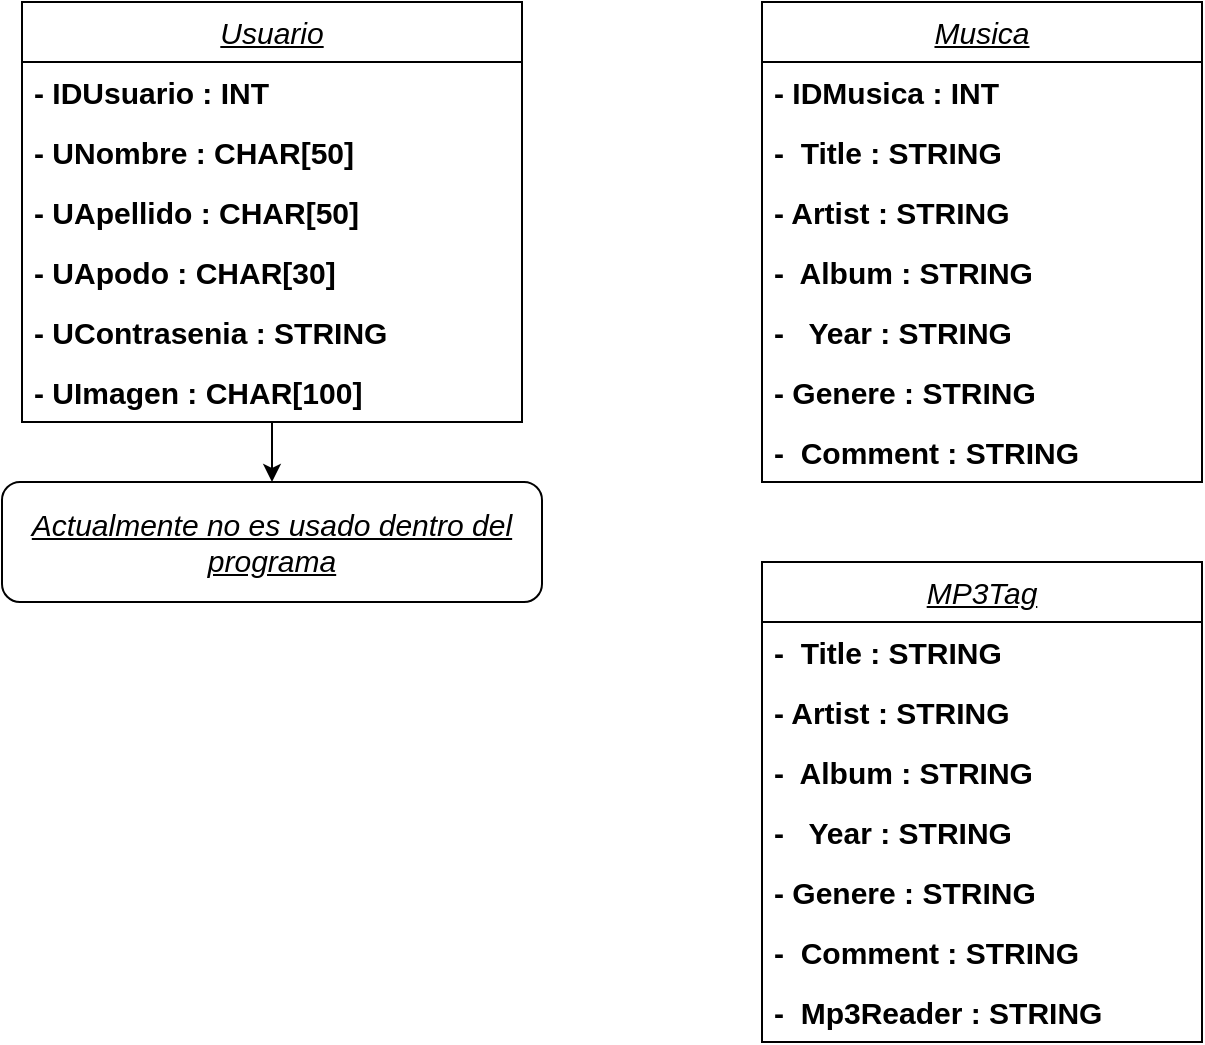 <mxfile version="21.0.10" type="github">
  <diagram name="Página-1" id="LNIsn7Z285M69_nVjDnf">
    <mxGraphModel dx="1372" dy="826" grid="1" gridSize="10" guides="1" tooltips="1" connect="1" arrows="1" fold="1" page="1" pageScale="1" pageWidth="827" pageHeight="1169" math="0" shadow="0">
      <root>
        <mxCell id="0" />
        <mxCell id="1" parent="0" />
        <mxCell id="DHTPwUgvfbfwdAhgoGfV-1" value="Musica" style="swimlane;fontStyle=6;childLayout=stackLayout;horizontal=1;startSize=30;horizontalStack=0;resizeParent=1;resizeParentMax=0;resizeLast=0;collapsible=1;marginBottom=0;whiteSpace=wrap;html=1;enumerate=0;fontSize=15;" parent="1" vertex="1">
          <mxGeometry x="480" y="40" width="220" height="240" as="geometry">
            <mxRectangle x="480" y="40" width="80" height="30" as="alternateBounds" />
          </mxGeometry>
        </mxCell>
        <mxCell id="DHTPwUgvfbfwdAhgoGfV-2" value="-&lt;span style=&quot;white-space: pre; font-size: 15px;&quot;&gt;	&lt;/span&gt;IDMusica : INT" style="text;strokeColor=none;fillColor=none;align=left;verticalAlign=middle;spacingLeft=4;spacingRight=4;overflow=hidden;points=[[0,0.5],[1,0.5]];portConstraint=eastwest;rotatable=0;whiteSpace=wrap;html=1;fontSize=15;fontStyle=1" parent="DHTPwUgvfbfwdAhgoGfV-1" vertex="1">
          <mxGeometry y="30" width="220" height="30" as="geometry" />
        </mxCell>
        <mxCell id="DHTPwUgvfbfwdAhgoGfV-3" value="-&lt;span style=&quot;&quot;&gt;	&lt;span style=&quot;white-space: pre;&quot;&gt;	&lt;/span&gt;&lt;/span&gt;Title : STRING" style="text;strokeColor=none;fillColor=none;align=left;verticalAlign=middle;spacingLeft=4;spacingRight=4;overflow=hidden;points=[[0,0.5],[1,0.5]];portConstraint=eastwest;rotatable=0;whiteSpace=wrap;html=1;fontSize=15;fontStyle=1" parent="DHTPwUgvfbfwdAhgoGfV-1" vertex="1">
          <mxGeometry y="60" width="220" height="30" as="geometry" />
        </mxCell>
        <mxCell id="DHTPwUgvfbfwdAhgoGfV-4" value="-&lt;span style=&quot;white-space: pre;&quot;&gt;	&lt;/span&gt;Artist : STRING" style="text;strokeColor=none;fillColor=none;align=left;verticalAlign=middle;spacingLeft=4;spacingRight=4;overflow=hidden;points=[[0,0.5],[1,0.5]];portConstraint=eastwest;rotatable=0;whiteSpace=wrap;html=1;fontSize=15;fontStyle=1" parent="DHTPwUgvfbfwdAhgoGfV-1" vertex="1">
          <mxGeometry y="90" width="220" height="30" as="geometry" />
        </mxCell>
        <object label="-&amp;nbsp;&lt;span style=&quot;white-space: pre;&quot;&gt;	&lt;/span&gt;Album : STRING" Album="" id="DHTPwUgvfbfwdAhgoGfV-16">
          <mxCell style="text;strokeColor=none;fillColor=none;align=left;verticalAlign=middle;spacingLeft=4;spacingRight=4;overflow=hidden;points=[[0,0.5],[1,0.5]];portConstraint=eastwest;rotatable=0;whiteSpace=wrap;html=1;fontSize=15;fontStyle=1;" parent="DHTPwUgvfbfwdAhgoGfV-1" vertex="1">
            <mxGeometry y="120" width="220" height="30" as="geometry" />
          </mxCell>
        </object>
        <mxCell id="DHTPwUgvfbfwdAhgoGfV-17" value="-&amp;nbsp;&lt;span style=&quot;&quot;&gt;	&lt;span style=&quot;white-space: pre;&quot;&gt;	&lt;/span&gt;&lt;/span&gt;Year : STRING&lt;br&gt;" style="text;strokeColor=none;fillColor=none;align=left;verticalAlign=middle;spacingLeft=4;spacingRight=4;overflow=hidden;points=[[0,0.5],[1,0.5]];portConstraint=eastwest;rotatable=0;whiteSpace=wrap;html=1;fontSize=15;fontStyle=1" parent="DHTPwUgvfbfwdAhgoGfV-1" vertex="1">
          <mxGeometry y="150" width="220" height="30" as="geometry" />
        </mxCell>
        <mxCell id="Uiy9q4mawroTFAhEAylb-6" value="-&lt;span style=&quot;white-space: pre;&quot;&gt;	&lt;/span&gt;Genere : STRING" style="text;strokeColor=none;fillColor=none;align=left;verticalAlign=middle;spacingLeft=4;spacingRight=4;overflow=hidden;points=[[0,0.5],[1,0.5]];portConstraint=eastwest;rotatable=0;whiteSpace=wrap;html=1;fontSize=15;fontStyle=1" vertex="1" parent="DHTPwUgvfbfwdAhgoGfV-1">
          <mxGeometry y="180" width="220" height="30" as="geometry" />
        </mxCell>
        <mxCell id="Uiy9q4mawroTFAhEAylb-7" value="-&lt;span style=&quot;font-size: 15px;&quot;&gt;	&lt;span style=&quot;white-space: pre;&quot;&gt;	&lt;/span&gt;&lt;/span&gt;Comment : STRING" style="text;strokeColor=none;fillColor=none;align=left;verticalAlign=middle;spacingLeft=4;spacingRight=4;overflow=hidden;points=[[0,0.5],[1,0.5]];portConstraint=eastwest;rotatable=0;whiteSpace=wrap;html=1;fontSize=15;fontStyle=1" vertex="1" parent="DHTPwUgvfbfwdAhgoGfV-1">
          <mxGeometry y="210" width="220" height="30" as="geometry" />
        </mxCell>
        <mxCell id="Uiy9q4mawroTFAhEAylb-9" value="" style="edgeStyle=orthogonalEdgeStyle;rounded=0;orthogonalLoop=1;jettySize=auto;html=1;" edge="1" parent="1" source="DHTPwUgvfbfwdAhgoGfV-18" target="Uiy9q4mawroTFAhEAylb-8">
          <mxGeometry relative="1" as="geometry" />
        </mxCell>
        <mxCell id="DHTPwUgvfbfwdAhgoGfV-18" value="Usuario" style="swimlane;fontStyle=6;childLayout=stackLayout;horizontal=1;startSize=30;horizontalStack=0;resizeParent=1;resizeParentMax=0;resizeLast=0;collapsible=1;marginBottom=0;whiteSpace=wrap;html=1;enumerate=0;fontSize=15;" parent="1" vertex="1">
          <mxGeometry x="110" y="40" width="250" height="210" as="geometry">
            <mxRectangle x="344" y="110" width="80" height="30" as="alternateBounds" />
          </mxGeometry>
        </mxCell>
        <mxCell id="DHTPwUgvfbfwdAhgoGfV-19" value="-&lt;span style=&quot;white-space: pre;&quot;&gt;	&lt;/span&gt;IDUsuario : INT" style="text;strokeColor=none;fillColor=none;align=left;verticalAlign=middle;spacingLeft=4;spacingRight=4;overflow=hidden;points=[[0,0.5],[1,0.5]];portConstraint=eastwest;rotatable=0;whiteSpace=wrap;html=1;fontStyle=1;fontSize=15;" parent="DHTPwUgvfbfwdAhgoGfV-18" vertex="1">
          <mxGeometry y="30" width="250" height="30" as="geometry" />
        </mxCell>
        <mxCell id="DHTPwUgvfbfwdAhgoGfV-20" value="-&lt;span style=&quot;white-space: pre; font-size: 15px;&quot;&gt;	&lt;/span&gt;UNombre : CHAR[50]" style="text;strokeColor=none;fillColor=none;align=left;verticalAlign=middle;spacingLeft=4;spacingRight=4;overflow=hidden;points=[[0,0.5],[1,0.5]];portConstraint=eastwest;rotatable=0;whiteSpace=wrap;html=1;fontStyle=1;fontSize=15;" parent="DHTPwUgvfbfwdAhgoGfV-18" vertex="1">
          <mxGeometry y="60" width="250" height="30" as="geometry" />
        </mxCell>
        <mxCell id="DHTPwUgvfbfwdAhgoGfV-21" value="-&lt;span style=&quot;white-space: pre; font-size: 15px;&quot;&gt;	&lt;/span&gt;UApellido : CHAR[50]" style="text;strokeColor=none;fillColor=none;align=left;verticalAlign=middle;spacingLeft=4;spacingRight=4;overflow=hidden;points=[[0,0.5],[1,0.5]];portConstraint=eastwest;rotatable=0;whiteSpace=wrap;html=1;fontStyle=1;fontSize=15;" parent="DHTPwUgvfbfwdAhgoGfV-18" vertex="1">
          <mxGeometry y="90" width="250" height="30" as="geometry" />
        </mxCell>
        <mxCell id="DHTPwUgvfbfwdAhgoGfV-22" value="-&lt;span style=&quot;white-space: pre; font-size: 15px;&quot;&gt;	&lt;/span&gt;UApodo : CHAR[30]" style="text;strokeColor=none;fillColor=none;align=left;verticalAlign=middle;spacingLeft=4;spacingRight=4;overflow=hidden;points=[[0,0.5],[1,0.5]];portConstraint=eastwest;rotatable=0;whiteSpace=wrap;html=1;fontSize=15;fontStyle=1" parent="DHTPwUgvfbfwdAhgoGfV-18" vertex="1">
          <mxGeometry y="120" width="250" height="30" as="geometry" />
        </mxCell>
        <mxCell id="DHTPwUgvfbfwdAhgoGfV-23" value="-&lt;span style=&quot;white-space: pre; font-size: 15px;&quot;&gt;	&lt;/span&gt;UContrasenia : STRING" style="text;strokeColor=none;fillColor=none;align=left;verticalAlign=middle;spacingLeft=4;spacingRight=4;overflow=hidden;points=[[0,0.5],[1,0.5]];portConstraint=eastwest;rotatable=0;whiteSpace=wrap;html=1;fontSize=15;fontStyle=1" parent="DHTPwUgvfbfwdAhgoGfV-18" vertex="1">
          <mxGeometry y="150" width="250" height="30" as="geometry" />
        </mxCell>
        <mxCell id="DHTPwUgvfbfwdAhgoGfV-24" value="-&lt;span style=&quot;white-space: pre; font-size: 15px;&quot;&gt;	&lt;/span&gt;UImagen : CHAR[100]" style="text;strokeColor=none;fillColor=none;align=left;verticalAlign=middle;spacingLeft=4;spacingRight=4;overflow=hidden;points=[[0,0.5],[1,0.5]];portConstraint=eastwest;rotatable=0;whiteSpace=wrap;html=1;fontSize=15;fontStyle=1" parent="DHTPwUgvfbfwdAhgoGfV-18" vertex="1">
          <mxGeometry y="180" width="250" height="30" as="geometry" />
        </mxCell>
        <mxCell id="Uiy9q4mawroTFAhEAylb-8" value="Actualmente no es usado dentro del programa" style="rounded=1;whiteSpace=wrap;html=1;fontSize=15;fontStyle=6;startSize=30;" vertex="1" parent="1">
          <mxGeometry x="100" y="280" width="270" height="60" as="geometry" />
        </mxCell>
        <mxCell id="Uiy9q4mawroTFAhEAylb-10" value="MP3Tag" style="swimlane;fontStyle=6;childLayout=stackLayout;horizontal=1;startSize=30;horizontalStack=0;resizeParent=1;resizeParentMax=0;resizeLast=0;collapsible=1;marginBottom=0;whiteSpace=wrap;html=1;enumerate=0;fontSize=15;" vertex="1" parent="1">
          <mxGeometry x="480" y="320" width="220" height="240" as="geometry">
            <mxRectangle x="480" y="40" width="80" height="30" as="alternateBounds" />
          </mxGeometry>
        </mxCell>
        <mxCell id="Uiy9q4mawroTFAhEAylb-12" value="-&lt;span style=&quot;&quot;&gt;	&lt;span style=&quot;white-space: pre;&quot;&gt;	&lt;/span&gt;&lt;/span&gt;Title : STRING" style="text;strokeColor=none;fillColor=none;align=left;verticalAlign=middle;spacingLeft=4;spacingRight=4;overflow=hidden;points=[[0,0.5],[1,0.5]];portConstraint=eastwest;rotatable=0;whiteSpace=wrap;html=1;fontSize=15;fontStyle=1" vertex="1" parent="Uiy9q4mawroTFAhEAylb-10">
          <mxGeometry y="30" width="220" height="30" as="geometry" />
        </mxCell>
        <mxCell id="Uiy9q4mawroTFAhEAylb-13" value="-&lt;span style=&quot;white-space: pre;&quot;&gt;	&lt;/span&gt;Artist : STRING" style="text;strokeColor=none;fillColor=none;align=left;verticalAlign=middle;spacingLeft=4;spacingRight=4;overflow=hidden;points=[[0,0.5],[1,0.5]];portConstraint=eastwest;rotatable=0;whiteSpace=wrap;html=1;fontSize=15;fontStyle=1" vertex="1" parent="Uiy9q4mawroTFAhEAylb-10">
          <mxGeometry y="60" width="220" height="30" as="geometry" />
        </mxCell>
        <object label="-&amp;nbsp;&lt;span style=&quot;white-space: pre;&quot;&gt;	&lt;/span&gt;Album : STRING" Album="" id="Uiy9q4mawroTFAhEAylb-14">
          <mxCell style="text;strokeColor=none;fillColor=none;align=left;verticalAlign=middle;spacingLeft=4;spacingRight=4;overflow=hidden;points=[[0,0.5],[1,0.5]];portConstraint=eastwest;rotatable=0;whiteSpace=wrap;html=1;fontSize=15;fontStyle=1;" vertex="1" parent="Uiy9q4mawroTFAhEAylb-10">
            <mxGeometry y="90" width="220" height="30" as="geometry" />
          </mxCell>
        </object>
        <mxCell id="Uiy9q4mawroTFAhEAylb-15" value="-&amp;nbsp;&lt;span style=&quot;&quot;&gt;	&lt;span style=&quot;white-space: pre;&quot;&gt;	&lt;/span&gt;&lt;/span&gt;Year : STRING&lt;br&gt;" style="text;strokeColor=none;fillColor=none;align=left;verticalAlign=middle;spacingLeft=4;spacingRight=4;overflow=hidden;points=[[0,0.5],[1,0.5]];portConstraint=eastwest;rotatable=0;whiteSpace=wrap;html=1;fontSize=15;fontStyle=1" vertex="1" parent="Uiy9q4mawroTFAhEAylb-10">
          <mxGeometry y="120" width="220" height="30" as="geometry" />
        </mxCell>
        <mxCell id="Uiy9q4mawroTFAhEAylb-16" value="-&lt;span style=&quot;white-space: pre;&quot;&gt;	&lt;/span&gt;Genere : STRING" style="text;strokeColor=none;fillColor=none;align=left;verticalAlign=middle;spacingLeft=4;spacingRight=4;overflow=hidden;points=[[0,0.5],[1,0.5]];portConstraint=eastwest;rotatable=0;whiteSpace=wrap;html=1;fontSize=15;fontStyle=1" vertex="1" parent="Uiy9q4mawroTFAhEAylb-10">
          <mxGeometry y="150" width="220" height="30" as="geometry" />
        </mxCell>
        <mxCell id="Uiy9q4mawroTFAhEAylb-17" value="-&lt;span style=&quot;font-size: 15px;&quot;&gt;	&lt;span style=&quot;white-space: pre;&quot;&gt;	&lt;/span&gt;&lt;/span&gt;Comment : STRING" style="text;strokeColor=none;fillColor=none;align=left;verticalAlign=middle;spacingLeft=4;spacingRight=4;overflow=hidden;points=[[0,0.5],[1,0.5]];portConstraint=eastwest;rotatable=0;whiteSpace=wrap;html=1;fontSize=15;fontStyle=1" vertex="1" parent="Uiy9q4mawroTFAhEAylb-10">
          <mxGeometry y="180" width="220" height="30" as="geometry" />
        </mxCell>
        <mxCell id="Uiy9q4mawroTFAhEAylb-11" value="-&lt;span style=&quot;font-size: 15px;&quot;&gt;	&lt;span style=&quot;white-space: pre;&quot;&gt;	&lt;/span&gt;&lt;/span&gt;Mp3Reader : STRING" style="text;strokeColor=none;fillColor=none;align=left;verticalAlign=middle;spacingLeft=4;spacingRight=4;overflow=hidden;points=[[0,0.5],[1,0.5]];portConstraint=eastwest;rotatable=0;whiteSpace=wrap;html=1;fontSize=15;fontStyle=1" vertex="1" parent="Uiy9q4mawroTFAhEAylb-10">
          <mxGeometry y="210" width="220" height="30" as="geometry" />
        </mxCell>
      </root>
    </mxGraphModel>
  </diagram>
</mxfile>
